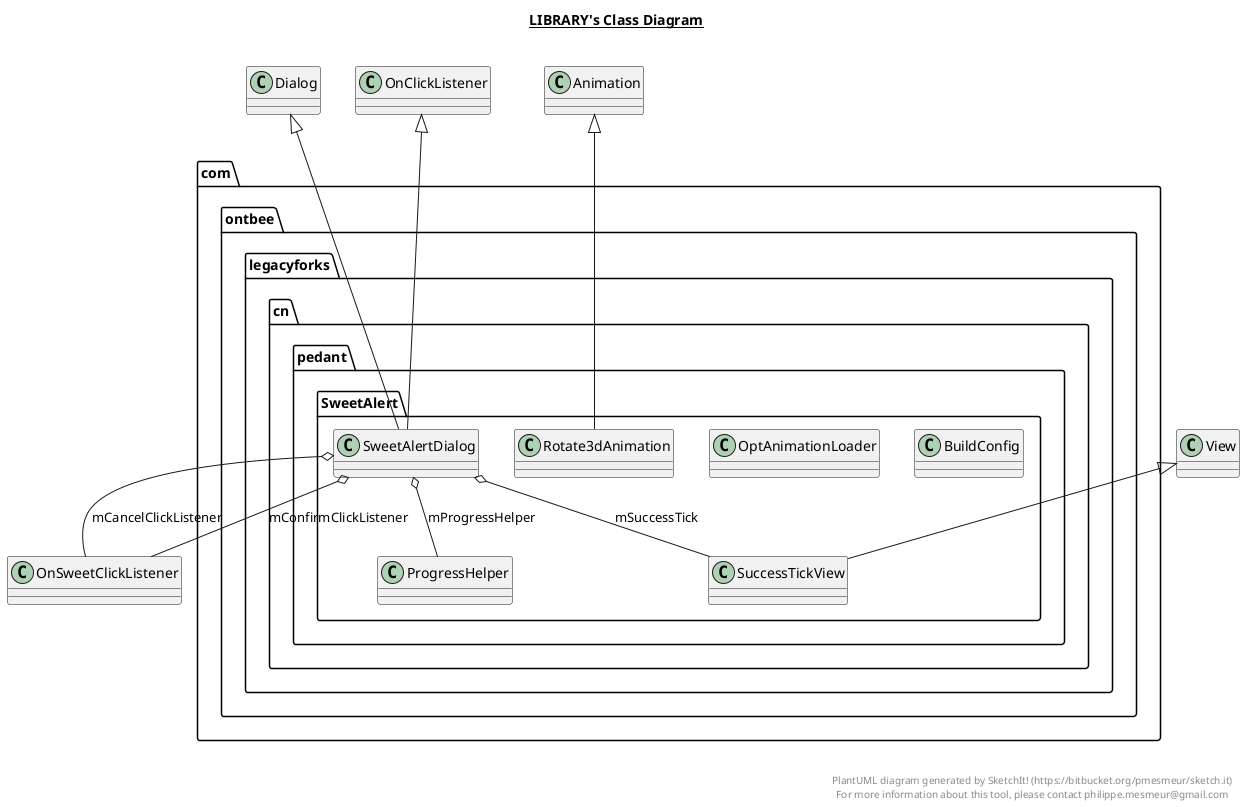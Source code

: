 @startuml

title __LIBRARY's Class Diagram__\n

  package com.ontbee.legacyforks.cn.pedant.SweetAlert {
    class BuildConfig {
    }
  }
  

  package com.ontbee.legacyforks.cn.pedant.SweetAlert {
    class BuildConfig {
    }
  }
  

  package com.ontbee.legacyforks.cn.pedant.SweetAlert {
    class OptAnimationLoader {
    }
  }
  

  package com.ontbee.legacyforks.cn.pedant.SweetAlert {
    class ProgressHelper {
    }
  }
  

  package com.ontbee.legacyforks.cn.pedant.SweetAlert {
    class Rotate3dAnimation {
    }
  }
  

  package com.ontbee.legacyforks.cn.pedant.SweetAlert {
    class SuccessTickView {
    }
  }
  

  package com.ontbee.legacyforks.cn.pedant.SweetAlert {
    class SweetAlertDialog {
    }
  }
  

  Rotate3dAnimation -up-|> Animation
  SuccessTickView -up-|> View
  SweetAlertDialog -up-|> OnClickListener
  SweetAlertDialog -up-|> Dialog
  SweetAlertDialog o-- SuccessTickView : mSuccessTick
  SweetAlertDialog o-- ProgressHelper : mProgressHelper
  SweetAlertDialog o-- OnSweetClickListener : mCancelClickListener
  SweetAlertDialog o-- OnSweetClickListener : mConfirmClickListener


right footer


PlantUML diagram generated by SketchIt! (https://bitbucket.org/pmesmeur/sketch.it)
For more information about this tool, please contact philippe.mesmeur@gmail.com
endfooter

@enduml
